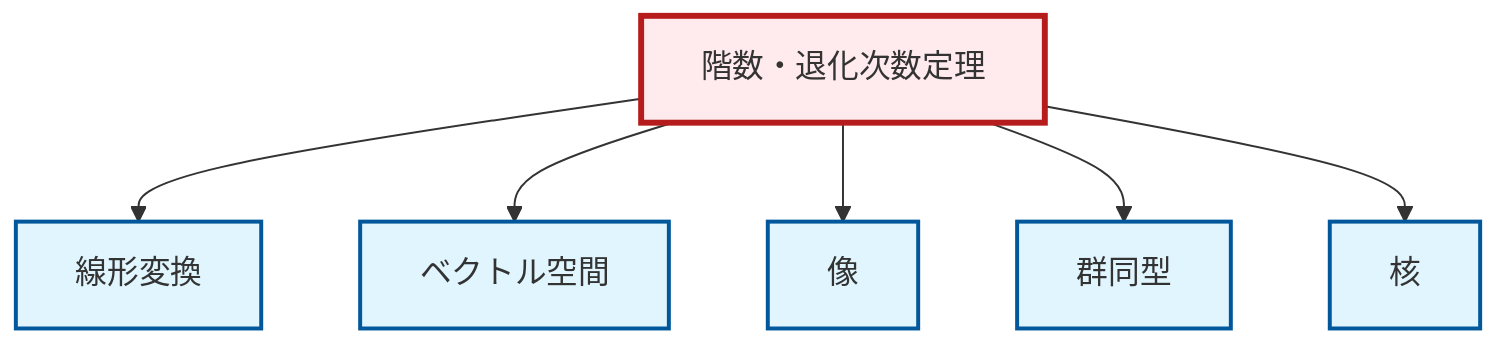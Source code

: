 graph TD
    classDef definition fill:#e1f5fe,stroke:#01579b,stroke-width:2px
    classDef theorem fill:#f3e5f5,stroke:#4a148c,stroke-width:2px
    classDef axiom fill:#fff3e0,stroke:#e65100,stroke-width:2px
    classDef example fill:#e8f5e9,stroke:#1b5e20,stroke-width:2px
    classDef current fill:#ffebee,stroke:#b71c1c,stroke-width:3px
    def-isomorphism["群同型"]:::definition
    def-kernel["核"]:::definition
    def-vector-space["ベクトル空間"]:::definition
    def-image["像"]:::definition
    def-linear-transformation["線形変換"]:::definition
    thm-rank-nullity["階数・退化次数定理"]:::theorem
    thm-rank-nullity --> def-linear-transformation
    thm-rank-nullity --> def-vector-space
    thm-rank-nullity --> def-image
    thm-rank-nullity --> def-isomorphism
    thm-rank-nullity --> def-kernel
    class thm-rank-nullity current